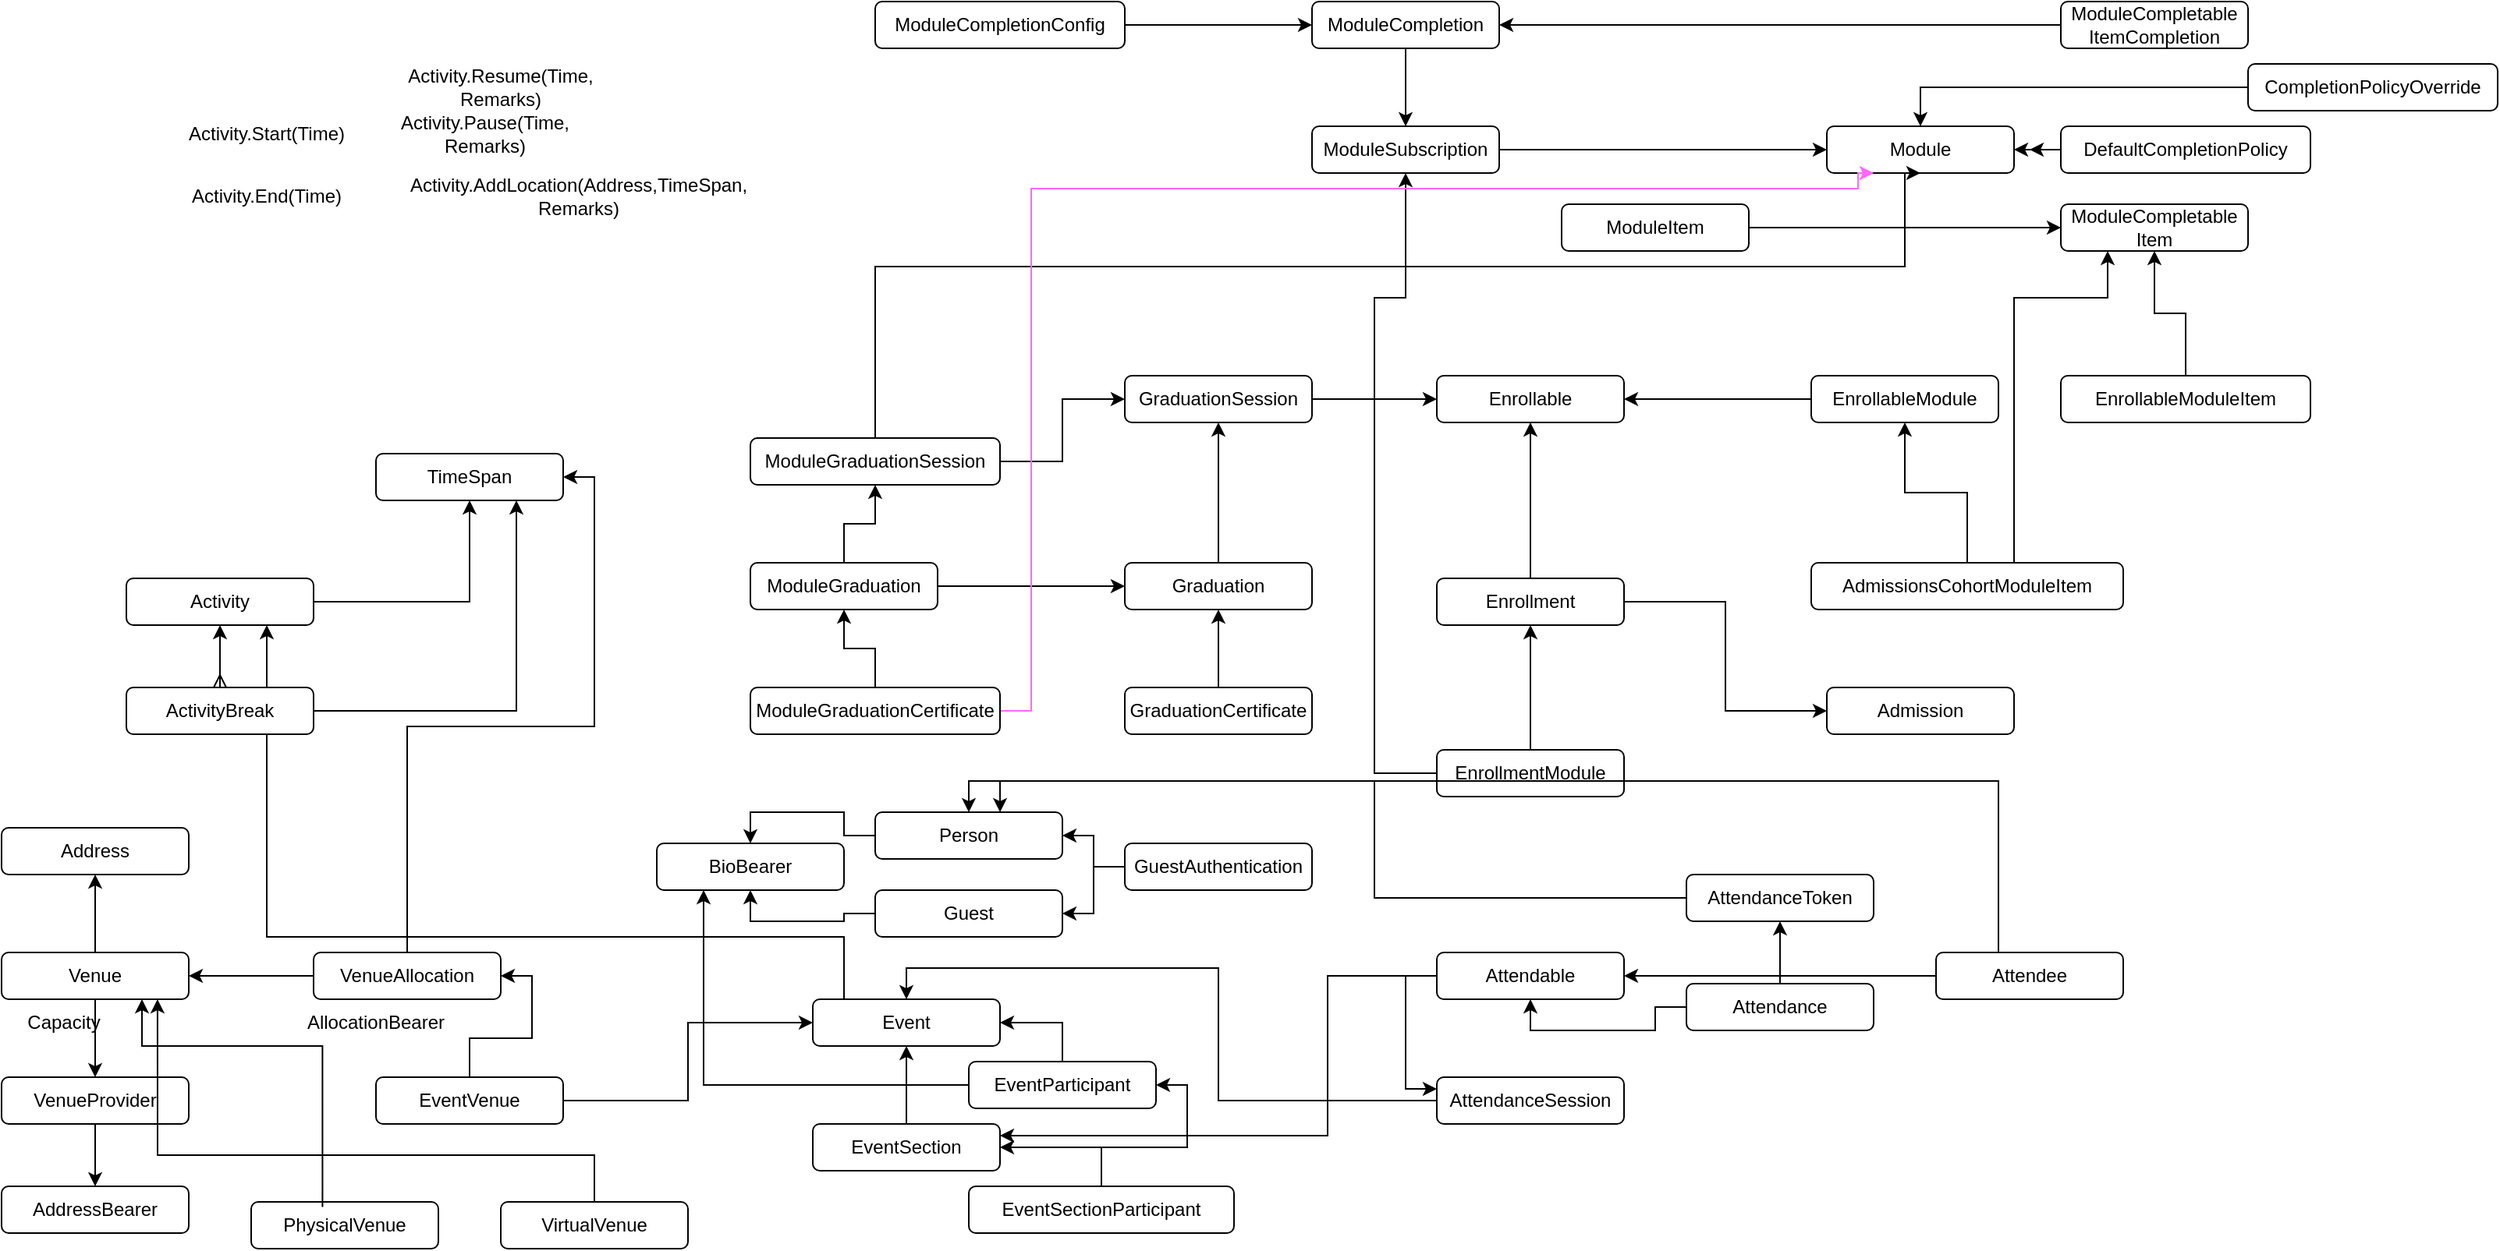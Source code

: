 <mxfile version="24.7.13">
  <diagram name="Page-1" id="mZKqqnFGTeDqYqMcj5Zz">
    <mxGraphModel dx="2286" dy="895" grid="1" gridSize="10" guides="1" tooltips="1" connect="1" arrows="1" fold="1" page="1" pageScale="1" pageWidth="850" pageHeight="1100" math="0" shadow="0">
      <root>
        <mxCell id="0" />
        <mxCell id="1" parent="0" />
        <mxCell id="4709RAhHiRO5XMdh3wOW-11" style="edgeStyle=orthogonalEdgeStyle;rounded=0;orthogonalLoop=1;jettySize=auto;html=1;entryX=0.25;entryY=1;entryDx=0;entryDy=0;" edge="1" parent="1" source="4709RAhHiRO5XMdh3wOW-8" target="4709RAhHiRO5XMdh3wOW-4">
          <mxGeometry relative="1" as="geometry">
            <Array as="points">
              <mxPoint x="490" y="430" />
              <mxPoint x="550" y="430" />
            </Array>
          </mxGeometry>
        </mxCell>
        <mxCell id="4709RAhHiRO5XMdh3wOW-1" value="Module" style="rounded=1;whiteSpace=wrap;html=1;" vertex="1" parent="1">
          <mxGeometry x="370" y="320" width="120" height="30" as="geometry" />
        </mxCell>
        <mxCell id="4709RAhHiRO5XMdh3wOW-23" style="edgeStyle=orthogonalEdgeStyle;rounded=0;orthogonalLoop=1;jettySize=auto;html=1;entryX=0.5;entryY=0;entryDx=0;entryDy=0;" edge="1" parent="1" source="4709RAhHiRO5XMdh3wOW-2" target="4709RAhHiRO5XMdh3wOW-3">
          <mxGeometry relative="1" as="geometry" />
        </mxCell>
        <mxCell id="4709RAhHiRO5XMdh3wOW-2" value="ModuleCompletion" style="rounded=1;whiteSpace=wrap;html=1;" vertex="1" parent="1">
          <mxGeometry x="40" y="240" width="120" height="30" as="geometry" />
        </mxCell>
        <mxCell id="4709RAhHiRO5XMdh3wOW-22" style="edgeStyle=orthogonalEdgeStyle;rounded=0;orthogonalLoop=1;jettySize=auto;html=1;entryX=0;entryY=0.5;entryDx=0;entryDy=0;" edge="1" parent="1" source="4709RAhHiRO5XMdh3wOW-3" target="4709RAhHiRO5XMdh3wOW-1">
          <mxGeometry relative="1" as="geometry" />
        </mxCell>
        <mxCell id="4709RAhHiRO5XMdh3wOW-3" value="ModuleSubscription" style="rounded=1;whiteSpace=wrap;html=1;" vertex="1" parent="1">
          <mxGeometry x="40" y="320" width="120" height="30" as="geometry" />
        </mxCell>
        <mxCell id="4709RAhHiRO5XMdh3wOW-4" value="ModuleCompletable Item" style="rounded=1;whiteSpace=wrap;html=1;" vertex="1" parent="1">
          <mxGeometry x="520" y="370" width="120" height="30" as="geometry" />
        </mxCell>
        <mxCell id="4709RAhHiRO5XMdh3wOW-17" style="edgeStyle=orthogonalEdgeStyle;rounded=0;orthogonalLoop=1;jettySize=auto;html=1;entryX=1;entryY=0.5;entryDx=0;entryDy=0;" edge="1" parent="1" source="4709RAhHiRO5XMdh3wOW-5" target="4709RAhHiRO5XMdh3wOW-16">
          <mxGeometry relative="1" as="geometry" />
        </mxCell>
        <mxCell id="4709RAhHiRO5XMdh3wOW-5" value="EnrollableModule" style="rounded=1;whiteSpace=wrap;html=1;" vertex="1" parent="1">
          <mxGeometry x="360" y="480" width="120" height="30" as="geometry" />
        </mxCell>
        <mxCell id="4709RAhHiRO5XMdh3wOW-12" style="edgeStyle=orthogonalEdgeStyle;rounded=0;orthogonalLoop=1;jettySize=auto;html=1;entryX=0;entryY=0.5;entryDx=0;entryDy=0;" edge="1" parent="1" source="4709RAhHiRO5XMdh3wOW-6" target="4709RAhHiRO5XMdh3wOW-4">
          <mxGeometry relative="1" as="geometry" />
        </mxCell>
        <mxCell id="4709RAhHiRO5XMdh3wOW-6" value="ModuleItem" style="rounded=1;whiteSpace=wrap;html=1;" vertex="1" parent="1">
          <mxGeometry x="200" y="370" width="120" height="30" as="geometry" />
        </mxCell>
        <mxCell id="4709RAhHiRO5XMdh3wOW-10" style="edgeStyle=orthogonalEdgeStyle;rounded=0;orthogonalLoop=1;jettySize=auto;html=1;entryX=0.5;entryY=1;entryDx=0;entryDy=0;" edge="1" parent="1" source="4709RAhHiRO5XMdh3wOW-7" target="4709RAhHiRO5XMdh3wOW-4">
          <mxGeometry relative="1" as="geometry" />
        </mxCell>
        <mxCell id="4709RAhHiRO5XMdh3wOW-7" value="EnrollableModuleItem" style="rounded=1;whiteSpace=wrap;html=1;" vertex="1" parent="1">
          <mxGeometry x="520" y="480" width="160" height="30" as="geometry" />
        </mxCell>
        <mxCell id="4709RAhHiRO5XMdh3wOW-9" style="edgeStyle=orthogonalEdgeStyle;rounded=0;orthogonalLoop=1;jettySize=auto;html=1;entryX=0.5;entryY=1;entryDx=0;entryDy=0;" edge="1" parent="1" source="4709RAhHiRO5XMdh3wOW-8" target="4709RAhHiRO5XMdh3wOW-5">
          <mxGeometry relative="1" as="geometry" />
        </mxCell>
        <mxCell id="4709RAhHiRO5XMdh3wOW-8" value="AdmissionsCohortModuleItem" style="rounded=1;whiteSpace=wrap;html=1;" vertex="1" parent="1">
          <mxGeometry x="360" y="600" width="200" height="30" as="geometry" />
        </mxCell>
        <mxCell id="4709RAhHiRO5XMdh3wOW-13" value="Admission" style="rounded=1;whiteSpace=wrap;html=1;" vertex="1" parent="1">
          <mxGeometry x="370" y="680" width="120" height="30" as="geometry" />
        </mxCell>
        <mxCell id="4709RAhHiRO5XMdh3wOW-18" style="edgeStyle=orthogonalEdgeStyle;rounded=0;orthogonalLoop=1;jettySize=auto;html=1;entryX=0.5;entryY=1;entryDx=0;entryDy=0;" edge="1" parent="1" source="4709RAhHiRO5XMdh3wOW-14" target="4709RAhHiRO5XMdh3wOW-16">
          <mxGeometry relative="1" as="geometry" />
        </mxCell>
        <mxCell id="4709RAhHiRO5XMdh3wOW-19" style="edgeStyle=orthogonalEdgeStyle;rounded=0;orthogonalLoop=1;jettySize=auto;html=1;entryX=0;entryY=0.5;entryDx=0;entryDy=0;" edge="1" parent="1" source="4709RAhHiRO5XMdh3wOW-14" target="4709RAhHiRO5XMdh3wOW-13">
          <mxGeometry relative="1" as="geometry" />
        </mxCell>
        <mxCell id="4709RAhHiRO5XMdh3wOW-14" value="Enrollment" style="rounded=1;whiteSpace=wrap;html=1;" vertex="1" parent="1">
          <mxGeometry x="120" y="610" width="120" height="30" as="geometry" />
        </mxCell>
        <mxCell id="4709RAhHiRO5XMdh3wOW-20" style="edgeStyle=orthogonalEdgeStyle;rounded=0;orthogonalLoop=1;jettySize=auto;html=1;entryX=0.5;entryY=1;entryDx=0;entryDy=0;" edge="1" parent="1" source="4709RAhHiRO5XMdh3wOW-15" target="4709RAhHiRO5XMdh3wOW-14">
          <mxGeometry relative="1" as="geometry" />
        </mxCell>
        <mxCell id="4709RAhHiRO5XMdh3wOW-21" style="edgeStyle=orthogonalEdgeStyle;rounded=0;orthogonalLoop=1;jettySize=auto;html=1;entryX=0.5;entryY=1;entryDx=0;entryDy=0;" edge="1" parent="1" source="4709RAhHiRO5XMdh3wOW-15" target="4709RAhHiRO5XMdh3wOW-3">
          <mxGeometry relative="1" as="geometry">
            <Array as="points">
              <mxPoint x="80" y="735" />
              <mxPoint x="80" y="430" />
              <mxPoint x="100" y="430" />
            </Array>
          </mxGeometry>
        </mxCell>
        <mxCell id="4709RAhHiRO5XMdh3wOW-15" value="EnrollmentModule" style="rounded=1;whiteSpace=wrap;html=1;" vertex="1" parent="1">
          <mxGeometry x="120" y="720" width="120" height="30" as="geometry" />
        </mxCell>
        <mxCell id="4709RAhHiRO5XMdh3wOW-16" value="Enrollable" style="rounded=1;whiteSpace=wrap;html=1;" vertex="1" parent="1">
          <mxGeometry x="120" y="480" width="120" height="30" as="geometry" />
        </mxCell>
        <mxCell id="4709RAhHiRO5XMdh3wOW-25" style="edgeStyle=orthogonalEdgeStyle;rounded=0;orthogonalLoop=1;jettySize=auto;html=1;entryX=1;entryY=0.5;entryDx=0;entryDy=0;" edge="1" parent="1" source="4709RAhHiRO5XMdh3wOW-24" target="4709RAhHiRO5XMdh3wOW-2">
          <mxGeometry relative="1" as="geometry" />
        </mxCell>
        <mxCell id="4709RAhHiRO5XMdh3wOW-24" value="ModuleCompletable ItemCompletion" style="rounded=1;whiteSpace=wrap;html=1;" vertex="1" parent="1">
          <mxGeometry x="520" y="240" width="120" height="30" as="geometry" />
        </mxCell>
        <mxCell id="4709RAhHiRO5XMdh3wOW-28" style="edgeStyle=orthogonalEdgeStyle;rounded=0;orthogonalLoop=1;jettySize=auto;html=1;" edge="1" parent="1" source="4709RAhHiRO5XMdh3wOW-26" target="4709RAhHiRO5XMdh3wOW-16">
          <mxGeometry relative="1" as="geometry" />
        </mxCell>
        <mxCell id="4709RAhHiRO5XMdh3wOW-26" value="GraduationSession" style="rounded=1;whiteSpace=wrap;html=1;" vertex="1" parent="1">
          <mxGeometry x="-80" y="480" width="120" height="30" as="geometry" />
        </mxCell>
        <mxCell id="4709RAhHiRO5XMdh3wOW-31" style="edgeStyle=orthogonalEdgeStyle;rounded=0;orthogonalLoop=1;jettySize=auto;html=1;entryX=0.5;entryY=1;entryDx=0;entryDy=0;" edge="1" parent="1" source="4709RAhHiRO5XMdh3wOW-27" target="4709RAhHiRO5XMdh3wOW-26">
          <mxGeometry relative="1" as="geometry" />
        </mxCell>
        <mxCell id="4709RAhHiRO5XMdh3wOW-27" value="Graduation" style="rounded=1;whiteSpace=wrap;html=1;" vertex="1" parent="1">
          <mxGeometry x="-80" y="600" width="120" height="30" as="geometry" />
        </mxCell>
        <mxCell id="4709RAhHiRO5XMdh3wOW-30" style="edgeStyle=orthogonalEdgeStyle;rounded=0;orthogonalLoop=1;jettySize=auto;html=1;entryX=0;entryY=0.5;entryDx=0;entryDy=0;" edge="1" parent="1" source="4709RAhHiRO5XMdh3wOW-29" target="4709RAhHiRO5XMdh3wOW-26">
          <mxGeometry relative="1" as="geometry" />
        </mxCell>
        <mxCell id="4709RAhHiRO5XMdh3wOW-32" style="edgeStyle=orthogonalEdgeStyle;rounded=0;orthogonalLoop=1;jettySize=auto;html=1;entryX=0.5;entryY=1;entryDx=0;entryDy=0;" edge="1" parent="1" source="4709RAhHiRO5XMdh3wOW-29" target="4709RAhHiRO5XMdh3wOW-1">
          <mxGeometry relative="1" as="geometry">
            <Array as="points">
              <mxPoint x="-240" y="410" />
              <mxPoint x="420" y="410" />
            </Array>
          </mxGeometry>
        </mxCell>
        <mxCell id="4709RAhHiRO5XMdh3wOW-29" value="ModuleGraduationSession" style="rounded=1;whiteSpace=wrap;html=1;" vertex="1" parent="1">
          <mxGeometry x="-320" y="520" width="160" height="30" as="geometry" />
        </mxCell>
        <mxCell id="4709RAhHiRO5XMdh3wOW-34" style="edgeStyle=orthogonalEdgeStyle;rounded=0;orthogonalLoop=1;jettySize=auto;html=1;entryX=0;entryY=0.5;entryDx=0;entryDy=0;" edge="1" parent="1" source="4709RAhHiRO5XMdh3wOW-33" target="4709RAhHiRO5XMdh3wOW-27">
          <mxGeometry relative="1" as="geometry" />
        </mxCell>
        <mxCell id="4709RAhHiRO5XMdh3wOW-36" style="edgeStyle=orthogonalEdgeStyle;rounded=0;orthogonalLoop=1;jettySize=auto;html=1;entryX=0.5;entryY=1;entryDx=0;entryDy=0;" edge="1" parent="1" source="4709RAhHiRO5XMdh3wOW-33" target="4709RAhHiRO5XMdh3wOW-29">
          <mxGeometry relative="1" as="geometry" />
        </mxCell>
        <mxCell id="4709RAhHiRO5XMdh3wOW-33" value="ModuleGraduation" style="rounded=1;whiteSpace=wrap;html=1;" vertex="1" parent="1">
          <mxGeometry x="-320" y="600" width="120" height="30" as="geometry" />
        </mxCell>
        <mxCell id="4709RAhHiRO5XMdh3wOW-39" style="edgeStyle=orthogonalEdgeStyle;rounded=0;orthogonalLoop=1;jettySize=auto;html=1;entryX=0.5;entryY=1;entryDx=0;entryDy=0;" edge="1" parent="1" source="4709RAhHiRO5XMdh3wOW-37" target="4709RAhHiRO5XMdh3wOW-27">
          <mxGeometry relative="1" as="geometry" />
        </mxCell>
        <mxCell id="4709RAhHiRO5XMdh3wOW-37" value="GraduationCertificate" style="rounded=1;whiteSpace=wrap;html=1;" vertex="1" parent="1">
          <mxGeometry x="-80" y="680" width="120" height="30" as="geometry" />
        </mxCell>
        <mxCell id="4709RAhHiRO5XMdh3wOW-40" style="edgeStyle=orthogonalEdgeStyle;rounded=0;orthogonalLoop=1;jettySize=auto;html=1;entryX=0.5;entryY=1;entryDx=0;entryDy=0;" edge="1" parent="1" source="4709RAhHiRO5XMdh3wOW-38" target="4709RAhHiRO5XMdh3wOW-33">
          <mxGeometry relative="1" as="geometry" />
        </mxCell>
        <mxCell id="4709RAhHiRO5XMdh3wOW-41" style="edgeStyle=orthogonalEdgeStyle;rounded=0;orthogonalLoop=1;jettySize=auto;html=1;entryX=0.25;entryY=1;entryDx=0;entryDy=0;strokeColor=#FF66FF;" edge="1" parent="1" source="4709RAhHiRO5XMdh3wOW-38" target="4709RAhHiRO5XMdh3wOW-1">
          <mxGeometry relative="1" as="geometry">
            <Array as="points">
              <mxPoint x="-140" y="695" />
              <mxPoint x="-140" y="360" />
              <mxPoint x="390" y="360" />
            </Array>
          </mxGeometry>
        </mxCell>
        <mxCell id="4709RAhHiRO5XMdh3wOW-38" value="ModuleGraduationCertificate" style="rounded=1;whiteSpace=wrap;html=1;" vertex="1" parent="1">
          <mxGeometry x="-320" y="680" width="160" height="30" as="geometry" />
        </mxCell>
        <mxCell id="4709RAhHiRO5XMdh3wOW-43" style="edgeStyle=orthogonalEdgeStyle;rounded=0;orthogonalLoop=1;jettySize=auto;html=1;entryX=0;entryY=0.5;entryDx=0;entryDy=0;" edge="1" parent="1" source="4709RAhHiRO5XMdh3wOW-42" target="4709RAhHiRO5XMdh3wOW-2">
          <mxGeometry relative="1" as="geometry" />
        </mxCell>
        <mxCell id="4709RAhHiRO5XMdh3wOW-42" value="ModuleCompletionConfig" style="rounded=1;whiteSpace=wrap;html=1;" vertex="1" parent="1">
          <mxGeometry x="-240" y="240" width="160" height="30" as="geometry" />
        </mxCell>
        <mxCell id="4709RAhHiRO5XMdh3wOW-47" style="edgeStyle=orthogonalEdgeStyle;rounded=0;orthogonalLoop=1;jettySize=auto;html=1;" edge="1" parent="1" source="4709RAhHiRO5XMdh3wOW-44">
          <mxGeometry relative="1" as="geometry">
            <mxPoint x="500" y="335" as="targetPoint" />
          </mxGeometry>
        </mxCell>
        <mxCell id="4709RAhHiRO5XMdh3wOW-48" style="edgeStyle=orthogonalEdgeStyle;rounded=0;orthogonalLoop=1;jettySize=auto;html=1;entryX=1;entryY=0.5;entryDx=0;entryDy=0;" edge="1" parent="1" source="4709RAhHiRO5XMdh3wOW-44" target="4709RAhHiRO5XMdh3wOW-1">
          <mxGeometry relative="1" as="geometry" />
        </mxCell>
        <mxCell id="4709RAhHiRO5XMdh3wOW-44" value="DefaultCompletionPolicy" style="rounded=1;whiteSpace=wrap;html=1;" vertex="1" parent="1">
          <mxGeometry x="520" y="320" width="160" height="30" as="geometry" />
        </mxCell>
        <mxCell id="4709RAhHiRO5XMdh3wOW-46" style="edgeStyle=orthogonalEdgeStyle;rounded=0;orthogonalLoop=1;jettySize=auto;html=1;entryX=0.5;entryY=0;entryDx=0;entryDy=0;" edge="1" parent="1" source="4709RAhHiRO5XMdh3wOW-45" target="4709RAhHiRO5XMdh3wOW-1">
          <mxGeometry relative="1" as="geometry" />
        </mxCell>
        <mxCell id="4709RAhHiRO5XMdh3wOW-45" value="CompletionPolicyOverride" style="rounded=1;whiteSpace=wrap;html=1;" vertex="1" parent="1">
          <mxGeometry x="640" y="280" width="160" height="30" as="geometry" />
        </mxCell>
        <mxCell id="4709RAhHiRO5XMdh3wOW-78" style="edgeStyle=orthogonalEdgeStyle;rounded=0;orthogonalLoop=1;jettySize=auto;html=1;entryX=0;entryY=0.25;entryDx=0;entryDy=0;" edge="1" parent="1" source="4709RAhHiRO5XMdh3wOW-49" target="4709RAhHiRO5XMdh3wOW-76">
          <mxGeometry relative="1" as="geometry">
            <Array as="points">
              <mxPoint x="100" y="865" />
              <mxPoint x="100" y="938" />
            </Array>
          </mxGeometry>
        </mxCell>
        <mxCell id="4709RAhHiRO5XMdh3wOW-79" style="edgeStyle=orthogonalEdgeStyle;rounded=0;orthogonalLoop=1;jettySize=auto;html=1;entryX=1;entryY=0.25;entryDx=0;entryDy=0;" edge="1" parent="1" source="4709RAhHiRO5XMdh3wOW-49" target="4709RAhHiRO5XMdh3wOW-53">
          <mxGeometry relative="1" as="geometry">
            <Array as="points">
              <mxPoint x="50" y="865" />
              <mxPoint x="50" y="968" />
            </Array>
          </mxGeometry>
        </mxCell>
        <mxCell id="4709RAhHiRO5XMdh3wOW-49" value="Attendable" style="rounded=1;whiteSpace=wrap;html=1;" vertex="1" parent="1">
          <mxGeometry x="120" y="850" width="120" height="30" as="geometry" />
        </mxCell>
        <mxCell id="4709RAhHiRO5XMdh3wOW-73" style="edgeStyle=orthogonalEdgeStyle;rounded=0;orthogonalLoop=1;jettySize=auto;html=1;entryX=0.5;entryY=1;entryDx=0;entryDy=0;" edge="1" parent="1" source="4709RAhHiRO5XMdh3wOW-50" target="4709RAhHiRO5XMdh3wOW-71">
          <mxGeometry relative="1" as="geometry" />
        </mxCell>
        <mxCell id="4709RAhHiRO5XMdh3wOW-74" style="edgeStyle=orthogonalEdgeStyle;rounded=0;orthogonalLoop=1;jettySize=auto;html=1;entryX=0.5;entryY=1;entryDx=0;entryDy=0;" edge="1" parent="1" source="4709RAhHiRO5XMdh3wOW-50" target="4709RAhHiRO5XMdh3wOW-49">
          <mxGeometry relative="1" as="geometry" />
        </mxCell>
        <mxCell id="4709RAhHiRO5XMdh3wOW-50" value="Attendance" style="rounded=1;whiteSpace=wrap;html=1;" vertex="1" parent="1">
          <mxGeometry x="280" y="870" width="120" height="30" as="geometry" />
        </mxCell>
        <mxCell id="4709RAhHiRO5XMdh3wOW-70" style="edgeStyle=orthogonalEdgeStyle;rounded=0;orthogonalLoop=1;jettySize=auto;html=1;entryX=0.5;entryY=0;entryDx=0;entryDy=0;" edge="1" parent="1" source="4709RAhHiRO5XMdh3wOW-51" target="4709RAhHiRO5XMdh3wOW-55">
          <mxGeometry relative="1" as="geometry">
            <Array as="points">
              <mxPoint x="480" y="740" />
              <mxPoint x="-180" y="740" />
            </Array>
          </mxGeometry>
        </mxCell>
        <mxCell id="4709RAhHiRO5XMdh3wOW-75" style="edgeStyle=orthogonalEdgeStyle;rounded=0;orthogonalLoop=1;jettySize=auto;html=1;entryX=1;entryY=0.5;entryDx=0;entryDy=0;" edge="1" parent="1" source="4709RAhHiRO5XMdh3wOW-51" target="4709RAhHiRO5XMdh3wOW-49">
          <mxGeometry relative="1" as="geometry" />
        </mxCell>
        <mxCell id="4709RAhHiRO5XMdh3wOW-51" value="Attendee" style="rounded=1;whiteSpace=wrap;html=1;" vertex="1" parent="1">
          <mxGeometry x="440" y="850" width="120" height="30" as="geometry" />
        </mxCell>
        <mxCell id="4709RAhHiRO5XMdh3wOW-110" style="edgeStyle=orthogonalEdgeStyle;rounded=0;orthogonalLoop=1;jettySize=auto;html=1;entryX=0.75;entryY=1;entryDx=0;entryDy=0;" edge="1" parent="1" source="4709RAhHiRO5XMdh3wOW-52" target="4709RAhHiRO5XMdh3wOW-81">
          <mxGeometry relative="1" as="geometry">
            <Array as="points">
              <mxPoint x="-260" y="840" />
              <mxPoint x="-630" y="840" />
            </Array>
          </mxGeometry>
        </mxCell>
        <mxCell id="4709RAhHiRO5XMdh3wOW-52" value="Event" style="rounded=1;whiteSpace=wrap;html=1;" vertex="1" parent="1">
          <mxGeometry x="-280" y="880" width="120" height="30" as="geometry" />
        </mxCell>
        <mxCell id="4709RAhHiRO5XMdh3wOW-68" style="edgeStyle=orthogonalEdgeStyle;rounded=0;orthogonalLoop=1;jettySize=auto;html=1;entryX=0.5;entryY=1;entryDx=0;entryDy=0;" edge="1" parent="1" source="4709RAhHiRO5XMdh3wOW-53" target="4709RAhHiRO5XMdh3wOW-52">
          <mxGeometry relative="1" as="geometry" />
        </mxCell>
        <mxCell id="4709RAhHiRO5XMdh3wOW-53" value="EventSection" style="rounded=1;whiteSpace=wrap;html=1;" vertex="1" parent="1">
          <mxGeometry x="-280" y="960" width="120" height="30" as="geometry" />
        </mxCell>
        <mxCell id="4709RAhHiRO5XMdh3wOW-61" style="edgeStyle=orthogonalEdgeStyle;rounded=0;orthogonalLoop=1;jettySize=auto;html=1;entryX=1;entryY=0.5;entryDx=0;entryDy=0;" edge="1" parent="1" source="4709RAhHiRO5XMdh3wOW-54" target="4709RAhHiRO5XMdh3wOW-52">
          <mxGeometry relative="1" as="geometry" />
        </mxCell>
        <mxCell id="4709RAhHiRO5XMdh3wOW-66" style="edgeStyle=orthogonalEdgeStyle;rounded=0;orthogonalLoop=1;jettySize=auto;html=1;entryX=0.25;entryY=1;entryDx=0;entryDy=0;" edge="1" parent="1" source="4709RAhHiRO5XMdh3wOW-54" target="4709RAhHiRO5XMdh3wOW-63">
          <mxGeometry relative="1" as="geometry" />
        </mxCell>
        <mxCell id="4709RAhHiRO5XMdh3wOW-54" value="EventParticipant" style="rounded=1;whiteSpace=wrap;html=1;" vertex="1" parent="1">
          <mxGeometry x="-180" y="920" width="120" height="30" as="geometry" />
        </mxCell>
        <mxCell id="4709RAhHiRO5XMdh3wOW-64" style="edgeStyle=orthogonalEdgeStyle;rounded=0;orthogonalLoop=1;jettySize=auto;html=1;entryX=0.5;entryY=0;entryDx=0;entryDy=0;" edge="1" parent="1" source="4709RAhHiRO5XMdh3wOW-55" target="4709RAhHiRO5XMdh3wOW-63">
          <mxGeometry relative="1" as="geometry" />
        </mxCell>
        <mxCell id="4709RAhHiRO5XMdh3wOW-55" value="Person" style="rounded=1;whiteSpace=wrap;html=1;" vertex="1" parent="1">
          <mxGeometry x="-240" y="760" width="120" height="30" as="geometry" />
        </mxCell>
        <mxCell id="4709RAhHiRO5XMdh3wOW-65" style="edgeStyle=orthogonalEdgeStyle;rounded=0;orthogonalLoop=1;jettySize=auto;html=1;entryX=0.5;entryY=1;entryDx=0;entryDy=0;" edge="1" parent="1" source="4709RAhHiRO5XMdh3wOW-56" target="4709RAhHiRO5XMdh3wOW-63">
          <mxGeometry relative="1" as="geometry" />
        </mxCell>
        <mxCell id="4709RAhHiRO5XMdh3wOW-56" value="Guest" style="rounded=1;whiteSpace=wrap;html=1;" vertex="1" parent="1">
          <mxGeometry x="-240" y="810" width="120" height="30" as="geometry" />
        </mxCell>
        <mxCell id="4709RAhHiRO5XMdh3wOW-58" style="edgeStyle=orthogonalEdgeStyle;rounded=0;orthogonalLoop=1;jettySize=auto;html=1;entryX=1;entryY=0.5;entryDx=0;entryDy=0;" edge="1" parent="1" source="4709RAhHiRO5XMdh3wOW-57" target="4709RAhHiRO5XMdh3wOW-55">
          <mxGeometry relative="1" as="geometry" />
        </mxCell>
        <mxCell id="4709RAhHiRO5XMdh3wOW-59" style="edgeStyle=orthogonalEdgeStyle;rounded=0;orthogonalLoop=1;jettySize=auto;html=1;entryX=1;entryY=0.5;entryDx=0;entryDy=0;" edge="1" parent="1" source="4709RAhHiRO5XMdh3wOW-57" target="4709RAhHiRO5XMdh3wOW-56">
          <mxGeometry relative="1" as="geometry" />
        </mxCell>
        <mxCell id="4709RAhHiRO5XMdh3wOW-57" value="GuestAuthentication" style="rounded=1;whiteSpace=wrap;html=1;" vertex="1" parent="1">
          <mxGeometry x="-80" y="780" width="120" height="30" as="geometry" />
        </mxCell>
        <mxCell id="4709RAhHiRO5XMdh3wOW-62" style="edgeStyle=orthogonalEdgeStyle;rounded=0;orthogonalLoop=1;jettySize=auto;html=1;entryX=1;entryY=0.5;entryDx=0;entryDy=0;" edge="1" parent="1" source="4709RAhHiRO5XMdh3wOW-60" target="4709RAhHiRO5XMdh3wOW-53">
          <mxGeometry relative="1" as="geometry" />
        </mxCell>
        <mxCell id="4709RAhHiRO5XMdh3wOW-67" style="edgeStyle=orthogonalEdgeStyle;rounded=0;orthogonalLoop=1;jettySize=auto;html=1;entryX=1;entryY=0.5;entryDx=0;entryDy=0;" edge="1" parent="1" source="4709RAhHiRO5XMdh3wOW-60" target="4709RAhHiRO5XMdh3wOW-54">
          <mxGeometry relative="1" as="geometry" />
        </mxCell>
        <mxCell id="4709RAhHiRO5XMdh3wOW-60" value="EventSectionParticipant" style="rounded=1;whiteSpace=wrap;html=1;" vertex="1" parent="1">
          <mxGeometry x="-180" y="1000" width="170" height="30" as="geometry" />
        </mxCell>
        <mxCell id="4709RAhHiRO5XMdh3wOW-63" value="BioBearer" style="rounded=1;whiteSpace=wrap;html=1;" vertex="1" parent="1">
          <mxGeometry x="-380" y="780" width="120" height="30" as="geometry" />
        </mxCell>
        <mxCell id="4709RAhHiRO5XMdh3wOW-71" value="AttendanceToken" style="rounded=1;whiteSpace=wrap;html=1;" vertex="1" parent="1">
          <mxGeometry x="280" y="800" width="120" height="30" as="geometry" />
        </mxCell>
        <mxCell id="4709RAhHiRO5XMdh3wOW-72" style="edgeStyle=orthogonalEdgeStyle;rounded=0;orthogonalLoop=1;jettySize=auto;html=1;entryX=0.667;entryY=0;entryDx=0;entryDy=0;entryPerimeter=0;" edge="1" parent="1" source="4709RAhHiRO5XMdh3wOW-71" target="4709RAhHiRO5XMdh3wOW-55">
          <mxGeometry relative="1" as="geometry" />
        </mxCell>
        <mxCell id="4709RAhHiRO5XMdh3wOW-77" style="edgeStyle=orthogonalEdgeStyle;rounded=0;orthogonalLoop=1;jettySize=auto;html=1;entryX=0.5;entryY=0;entryDx=0;entryDy=0;" edge="1" parent="1" source="4709RAhHiRO5XMdh3wOW-76" target="4709RAhHiRO5XMdh3wOW-52">
          <mxGeometry relative="1" as="geometry" />
        </mxCell>
        <mxCell id="4709RAhHiRO5XMdh3wOW-76" value="AttendanceSession" style="rounded=1;whiteSpace=wrap;html=1;" vertex="1" parent="1">
          <mxGeometry x="120" y="930" width="120" height="30" as="geometry" />
        </mxCell>
        <mxCell id="4709RAhHiRO5XMdh3wOW-88" style="edgeStyle=orthogonalEdgeStyle;rounded=0;orthogonalLoop=1;jettySize=auto;html=1;entryX=0.5;entryY=1;entryDx=0;entryDy=0;" edge="1" parent="1" source="4709RAhHiRO5XMdh3wOW-81" target="4709RAhHiRO5XMdh3wOW-86">
          <mxGeometry relative="1" as="geometry" />
        </mxCell>
        <mxCell id="4709RAhHiRO5XMdh3wOW-81" value="Activity" style="rounded=1;whiteSpace=wrap;html=1;" vertex="1" parent="1">
          <mxGeometry x="-720" y="610" width="120" height="30" as="geometry" />
        </mxCell>
        <mxCell id="4709RAhHiRO5XMdh3wOW-83" style="edgeStyle=orthogonalEdgeStyle;rounded=0;orthogonalLoop=1;jettySize=auto;html=1;entryX=0.5;entryY=1;entryDx=0;entryDy=0;startArrow=ERmany;startFill=0;" edge="1" parent="1" source="4709RAhHiRO5XMdh3wOW-82" target="4709RAhHiRO5XMdh3wOW-81">
          <mxGeometry relative="1" as="geometry" />
        </mxCell>
        <mxCell id="4709RAhHiRO5XMdh3wOW-91" style="edgeStyle=orthogonalEdgeStyle;rounded=0;orthogonalLoop=1;jettySize=auto;html=1;entryX=0.75;entryY=1;entryDx=0;entryDy=0;" edge="1" parent="1" source="4709RAhHiRO5XMdh3wOW-82" target="4709RAhHiRO5XMdh3wOW-86">
          <mxGeometry relative="1" as="geometry" />
        </mxCell>
        <mxCell id="4709RAhHiRO5XMdh3wOW-82" value="ActivityBreak" style="rounded=1;whiteSpace=wrap;html=1;" vertex="1" parent="1">
          <mxGeometry x="-720" y="680" width="120" height="30" as="geometry" />
        </mxCell>
        <mxCell id="4709RAhHiRO5XMdh3wOW-86" value="TimeSpan" style="rounded=1;whiteSpace=wrap;html=1;" vertex="1" parent="1">
          <mxGeometry x="-560" y="530" width="120" height="30" as="geometry" />
        </mxCell>
        <mxCell id="4709RAhHiRO5XMdh3wOW-92" value="Activity.Start(Time)" style="text;html=1;align=center;verticalAlign=middle;whiteSpace=wrap;rounded=0;" vertex="1" parent="1">
          <mxGeometry x="-700" y="310" width="140" height="30" as="geometry" />
        </mxCell>
        <mxCell id="4709RAhHiRO5XMdh3wOW-93" value="Activity.End(Time)" style="text;html=1;align=center;verticalAlign=middle;whiteSpace=wrap;rounded=0;" vertex="1" parent="1">
          <mxGeometry x="-700" y="350" width="140" height="30" as="geometry" />
        </mxCell>
        <mxCell id="4709RAhHiRO5XMdh3wOW-94" value="Activity.Pause(Time, Remarks)" style="text;html=1;align=center;verticalAlign=middle;whiteSpace=wrap;rounded=0;" vertex="1" parent="1">
          <mxGeometry x="-560" y="310" width="140" height="30" as="geometry" />
        </mxCell>
        <mxCell id="4709RAhHiRO5XMdh3wOW-95" value="Activity.Resume(Time, Remarks)" style="text;html=1;align=center;verticalAlign=middle;whiteSpace=wrap;rounded=0;" vertex="1" parent="1">
          <mxGeometry x="-550" y="280" width="140" height="30" as="geometry" />
        </mxCell>
        <mxCell id="4709RAhHiRO5XMdh3wOW-96" value="Activity.AddLocation(Address,TimeSpan, Remarks)" style="text;html=1;align=center;verticalAlign=middle;whiteSpace=wrap;rounded=0;" vertex="1" parent="1">
          <mxGeometry x="-500" y="350" width="140" height="30" as="geometry" />
        </mxCell>
        <mxCell id="4709RAhHiRO5XMdh3wOW-100" style="edgeStyle=orthogonalEdgeStyle;rounded=0;orthogonalLoop=1;jettySize=auto;html=1;entryX=0.5;entryY=1;entryDx=0;entryDy=0;" edge="1" parent="1" source="4709RAhHiRO5XMdh3wOW-97" target="4709RAhHiRO5XMdh3wOW-99">
          <mxGeometry relative="1" as="geometry" />
        </mxCell>
        <mxCell id="4709RAhHiRO5XMdh3wOW-106" style="edgeStyle=orthogonalEdgeStyle;rounded=0;orthogonalLoop=1;jettySize=auto;html=1;entryX=0.5;entryY=0;entryDx=0;entryDy=0;" edge="1" parent="1" source="4709RAhHiRO5XMdh3wOW-97" target="4709RAhHiRO5XMdh3wOW-105">
          <mxGeometry relative="1" as="geometry" />
        </mxCell>
        <mxCell id="4709RAhHiRO5XMdh3wOW-97" value="Venue" style="rounded=1;whiteSpace=wrap;html=1;" vertex="1" parent="1">
          <mxGeometry x="-800" y="850" width="120" height="30" as="geometry" />
        </mxCell>
        <mxCell id="4709RAhHiRO5XMdh3wOW-103" style="edgeStyle=orthogonalEdgeStyle;rounded=0;orthogonalLoop=1;jettySize=auto;html=1;entryX=1;entryY=0.5;entryDx=0;entryDy=0;" edge="1" parent="1" source="4709RAhHiRO5XMdh3wOW-98" target="4709RAhHiRO5XMdh3wOW-86">
          <mxGeometry relative="1" as="geometry" />
        </mxCell>
        <mxCell id="4709RAhHiRO5XMdh3wOW-104" style="edgeStyle=orthogonalEdgeStyle;rounded=0;orthogonalLoop=1;jettySize=auto;html=1;" edge="1" parent="1" source="4709RAhHiRO5XMdh3wOW-98" target="4709RAhHiRO5XMdh3wOW-97">
          <mxGeometry relative="1" as="geometry" />
        </mxCell>
        <mxCell id="4709RAhHiRO5XMdh3wOW-98" value="VenueAllocation" style="rounded=1;whiteSpace=wrap;html=1;" vertex="1" parent="1">
          <mxGeometry x="-600" y="850" width="120" height="30" as="geometry" />
        </mxCell>
        <mxCell id="4709RAhHiRO5XMdh3wOW-99" value="Address" style="rounded=1;whiteSpace=wrap;html=1;" vertex="1" parent="1">
          <mxGeometry x="-800" y="770" width="120" height="30" as="geometry" />
        </mxCell>
        <mxCell id="4709RAhHiRO5XMdh3wOW-101" value="Capacity" style="text;html=1;align=center;verticalAlign=middle;whiteSpace=wrap;rounded=0;" vertex="1" parent="1">
          <mxGeometry x="-790" y="880" width="60" height="30" as="geometry" />
        </mxCell>
        <mxCell id="4709RAhHiRO5XMdh3wOW-102" value="AllocationBearer" style="text;html=1;align=center;verticalAlign=middle;whiteSpace=wrap;rounded=0;" vertex="1" parent="1">
          <mxGeometry x="-590" y="880" width="60" height="30" as="geometry" />
        </mxCell>
        <mxCell id="4709RAhHiRO5XMdh3wOW-112" style="edgeStyle=orthogonalEdgeStyle;rounded=0;orthogonalLoop=1;jettySize=auto;html=1;" edge="1" parent="1" source="4709RAhHiRO5XMdh3wOW-105" target="4709RAhHiRO5XMdh3wOW-111">
          <mxGeometry relative="1" as="geometry" />
        </mxCell>
        <mxCell id="4709RAhHiRO5XMdh3wOW-105" value="VenueProvider" style="rounded=1;whiteSpace=wrap;html=1;" vertex="1" parent="1">
          <mxGeometry x="-800" y="930" width="120" height="30" as="geometry" />
        </mxCell>
        <mxCell id="4709RAhHiRO5XMdh3wOW-108" style="edgeStyle=orthogonalEdgeStyle;rounded=0;orthogonalLoop=1;jettySize=auto;html=1;entryX=1;entryY=0.5;entryDx=0;entryDy=0;" edge="1" parent="1" source="4709RAhHiRO5XMdh3wOW-107" target="4709RAhHiRO5XMdh3wOW-98">
          <mxGeometry relative="1" as="geometry" />
        </mxCell>
        <mxCell id="4709RAhHiRO5XMdh3wOW-109" style="edgeStyle=orthogonalEdgeStyle;rounded=0;orthogonalLoop=1;jettySize=auto;html=1;entryX=0;entryY=0.5;entryDx=0;entryDy=0;" edge="1" parent="1" source="4709RAhHiRO5XMdh3wOW-107" target="4709RAhHiRO5XMdh3wOW-52">
          <mxGeometry relative="1" as="geometry" />
        </mxCell>
        <mxCell id="4709RAhHiRO5XMdh3wOW-107" value="EventVenue" style="rounded=1;whiteSpace=wrap;html=1;" vertex="1" parent="1">
          <mxGeometry x="-560" y="930" width="120" height="30" as="geometry" />
        </mxCell>
        <mxCell id="4709RAhHiRO5XMdh3wOW-111" value="AddressBearer" style="rounded=1;whiteSpace=wrap;html=1;" vertex="1" parent="1">
          <mxGeometry x="-800" y="1000" width="120" height="30" as="geometry" />
        </mxCell>
        <mxCell id="4709RAhHiRO5XMdh3wOW-113" value="PhysicalVenue" style="rounded=1;whiteSpace=wrap;html=1;" vertex="1" parent="1">
          <mxGeometry x="-640" y="1010" width="120" height="30" as="geometry" />
        </mxCell>
        <mxCell id="4709RAhHiRO5XMdh3wOW-114" value="VirtualVenue" style="rounded=1;whiteSpace=wrap;html=1;" vertex="1" parent="1">
          <mxGeometry x="-480" y="1010" width="120" height="30" as="geometry" />
        </mxCell>
        <mxCell id="4709RAhHiRO5XMdh3wOW-115" style="edgeStyle=orthogonalEdgeStyle;rounded=0;orthogonalLoop=1;jettySize=auto;html=1;entryX=0.381;entryY=0.108;entryDx=0;entryDy=0;entryPerimeter=0;startArrow=classic;startFill=1;endArrow=none;endFill=0;" edge="1" parent="1" source="4709RAhHiRO5XMdh3wOW-97" target="4709RAhHiRO5XMdh3wOW-113">
          <mxGeometry relative="1" as="geometry">
            <Array as="points">
              <mxPoint x="-710" y="910" />
              <mxPoint x="-594" y="910" />
            </Array>
          </mxGeometry>
        </mxCell>
        <mxCell id="4709RAhHiRO5XMdh3wOW-116" style="edgeStyle=orthogonalEdgeStyle;rounded=0;orthogonalLoop=1;jettySize=auto;html=1;entryX=0.833;entryY=1;entryDx=0;entryDy=0;entryPerimeter=0;" edge="1" parent="1" source="4709RAhHiRO5XMdh3wOW-114" target="4709RAhHiRO5XMdh3wOW-97">
          <mxGeometry relative="1" as="geometry">
            <Array as="points">
              <mxPoint x="-420" y="980" />
              <mxPoint x="-700" y="980" />
            </Array>
          </mxGeometry>
        </mxCell>
      </root>
    </mxGraphModel>
  </diagram>
</mxfile>
